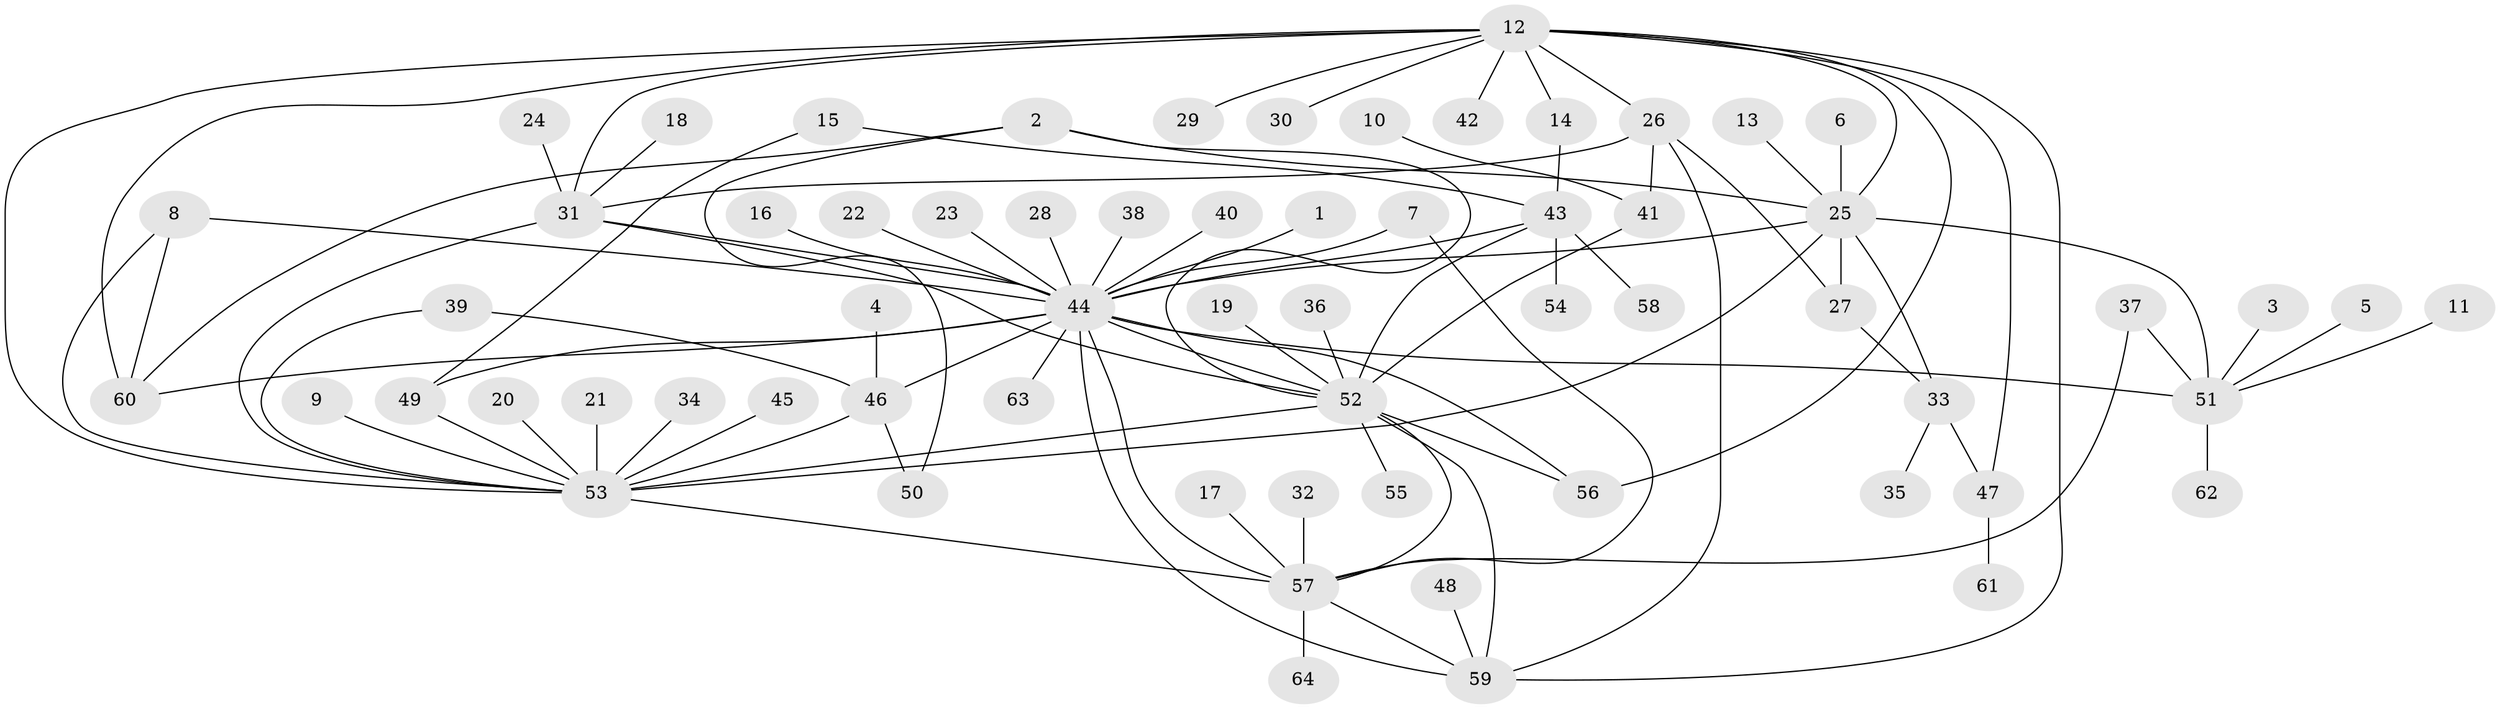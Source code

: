 // original degree distribution, {5: 0.047244094488188976, 12: 0.007874015748031496, 11: 0.007874015748031496, 7: 0.023622047244094488, 26: 0.007874015748031496, 2: 0.2204724409448819, 1: 0.4566929133858268, 3: 0.12598425196850394, 6: 0.023622047244094488, 10: 0.015748031496062992, 4: 0.047244094488188976, 8: 0.015748031496062992}
// Generated by graph-tools (version 1.1) at 2025/26/03/09/25 03:26:01]
// undirected, 64 vertices, 96 edges
graph export_dot {
graph [start="1"]
  node [color=gray90,style=filled];
  1;
  2;
  3;
  4;
  5;
  6;
  7;
  8;
  9;
  10;
  11;
  12;
  13;
  14;
  15;
  16;
  17;
  18;
  19;
  20;
  21;
  22;
  23;
  24;
  25;
  26;
  27;
  28;
  29;
  30;
  31;
  32;
  33;
  34;
  35;
  36;
  37;
  38;
  39;
  40;
  41;
  42;
  43;
  44;
  45;
  46;
  47;
  48;
  49;
  50;
  51;
  52;
  53;
  54;
  55;
  56;
  57;
  58;
  59;
  60;
  61;
  62;
  63;
  64;
  1 -- 44 [weight=1.0];
  2 -- 25 [weight=1.0];
  2 -- 50 [weight=1.0];
  2 -- 52 [weight=1.0];
  2 -- 60 [weight=1.0];
  3 -- 51 [weight=1.0];
  4 -- 46 [weight=1.0];
  5 -- 51 [weight=1.0];
  6 -- 25 [weight=1.0];
  7 -- 44 [weight=1.0];
  7 -- 57 [weight=1.0];
  8 -- 44 [weight=1.0];
  8 -- 53 [weight=1.0];
  8 -- 60 [weight=1.0];
  9 -- 53 [weight=1.0];
  10 -- 41 [weight=1.0];
  11 -- 51 [weight=1.0];
  12 -- 14 [weight=1.0];
  12 -- 25 [weight=1.0];
  12 -- 26 [weight=1.0];
  12 -- 29 [weight=1.0];
  12 -- 30 [weight=1.0];
  12 -- 31 [weight=1.0];
  12 -- 42 [weight=1.0];
  12 -- 47 [weight=1.0];
  12 -- 53 [weight=1.0];
  12 -- 56 [weight=1.0];
  12 -- 59 [weight=1.0];
  12 -- 60 [weight=1.0];
  13 -- 25 [weight=1.0];
  14 -- 43 [weight=1.0];
  15 -- 43 [weight=1.0];
  15 -- 49 [weight=1.0];
  16 -- 44 [weight=1.0];
  17 -- 57 [weight=1.0];
  18 -- 31 [weight=1.0];
  19 -- 52 [weight=1.0];
  20 -- 53 [weight=1.0];
  21 -- 53 [weight=1.0];
  22 -- 44 [weight=1.0];
  23 -- 44 [weight=1.0];
  24 -- 31 [weight=1.0];
  25 -- 27 [weight=1.0];
  25 -- 33 [weight=1.0];
  25 -- 44 [weight=1.0];
  25 -- 51 [weight=1.0];
  25 -- 53 [weight=1.0];
  26 -- 27 [weight=2.0];
  26 -- 31 [weight=1.0];
  26 -- 41 [weight=1.0];
  26 -- 59 [weight=1.0];
  27 -- 33 [weight=1.0];
  28 -- 44 [weight=1.0];
  31 -- 44 [weight=2.0];
  31 -- 52 [weight=1.0];
  31 -- 53 [weight=1.0];
  32 -- 57 [weight=1.0];
  33 -- 35 [weight=1.0];
  33 -- 47 [weight=1.0];
  34 -- 53 [weight=1.0];
  36 -- 52 [weight=1.0];
  37 -- 51 [weight=1.0];
  37 -- 57 [weight=1.0];
  38 -- 44 [weight=1.0];
  39 -- 46 [weight=1.0];
  39 -- 53 [weight=1.0];
  40 -- 44 [weight=1.0];
  41 -- 52 [weight=1.0];
  43 -- 44 [weight=3.0];
  43 -- 52 [weight=1.0];
  43 -- 54 [weight=1.0];
  43 -- 58 [weight=1.0];
  44 -- 46 [weight=2.0];
  44 -- 49 [weight=1.0];
  44 -- 51 [weight=1.0];
  44 -- 52 [weight=2.0];
  44 -- 56 [weight=1.0];
  44 -- 57 [weight=2.0];
  44 -- 59 [weight=1.0];
  44 -- 60 [weight=1.0];
  44 -- 63 [weight=1.0];
  45 -- 53 [weight=1.0];
  46 -- 50 [weight=1.0];
  46 -- 53 [weight=1.0];
  47 -- 61 [weight=1.0];
  48 -- 59 [weight=1.0];
  49 -- 53 [weight=1.0];
  51 -- 62 [weight=1.0];
  52 -- 53 [weight=1.0];
  52 -- 55 [weight=1.0];
  52 -- 56 [weight=1.0];
  52 -- 57 [weight=2.0];
  52 -- 59 [weight=1.0];
  53 -- 57 [weight=2.0];
  57 -- 59 [weight=1.0];
  57 -- 64 [weight=1.0];
}

